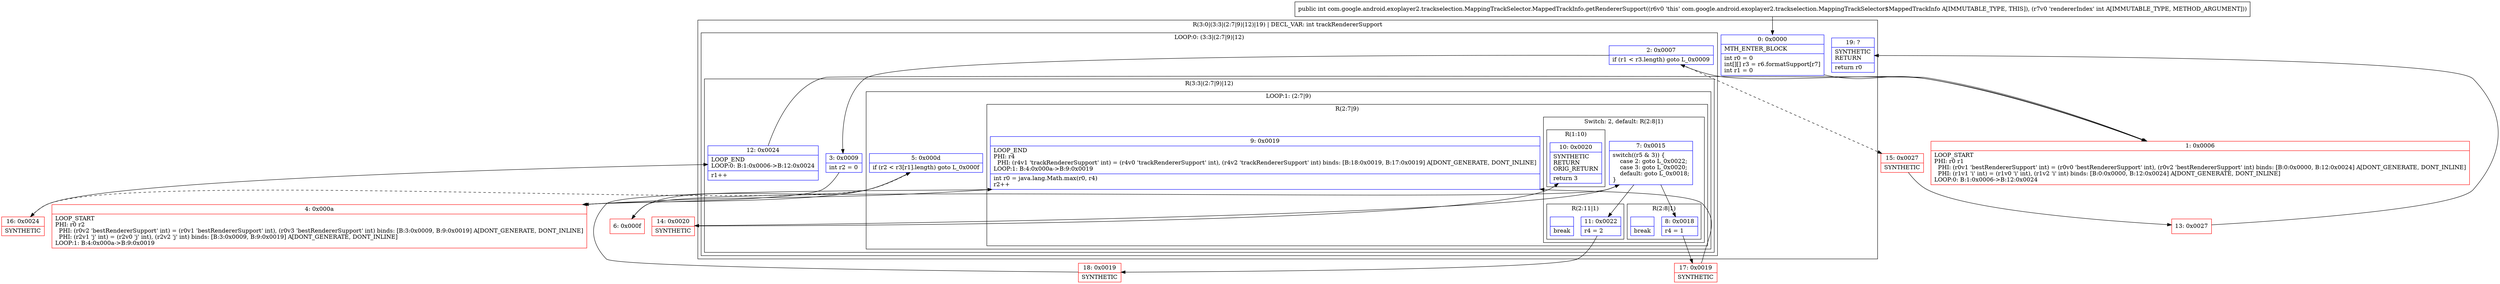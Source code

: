 digraph "CFG forcom.google.android.exoplayer2.trackselection.MappingTrackSelector.MappedTrackInfo.getRendererSupport(I)I" {
subgraph cluster_Region_1516722164 {
label = "R(3:0|(3:3|(2:7|9)|12)|19) | DECL_VAR: int trackRendererSupport\l";
node [shape=record,color=blue];
Node_0 [shape=record,label="{0\:\ 0x0000|MTH_ENTER_BLOCK\l|int r0 = 0\lint[][] r3 = r6.formatSupport[r7]\lint r1 = 0\l}"];
subgraph cluster_LoopRegion_337704651 {
label = "LOOP:0: (3:3|(2:7|9)|12)";
node [shape=record,color=blue];
Node_2 [shape=record,label="{2\:\ 0x0007|if (r1 \< r3.length) goto L_0x0009\l}"];
subgraph cluster_Region_91281690 {
label = "R(3:3|(2:7|9)|12)";
node [shape=record,color=blue];
Node_3 [shape=record,label="{3\:\ 0x0009|int r2 = 0\l}"];
subgraph cluster_LoopRegion_1707670176 {
label = "LOOP:1: (2:7|9)";
node [shape=record,color=blue];
Node_5 [shape=record,label="{5\:\ 0x000d|if (r2 \< r3[r1].length) goto L_0x000f\l}"];
subgraph cluster_Region_1998460428 {
label = "R(2:7|9)";
node [shape=record,color=blue];
subgraph cluster_SwitchRegion_1998954781 {
label = "Switch: 2, default: R(2:8|1)";
node [shape=record,color=blue];
Node_7 [shape=record,label="{7\:\ 0x0015|switch((r5 & 3)) \{\l    case 2: goto L_0x0022;\l    case 3: goto L_0x0020;\l    default: goto L_0x0018;\l\}\l}"];
subgraph cluster_Region_39387598 {
label = "R(2:11|1)";
node [shape=record,color=blue];
Node_11 [shape=record,label="{11\:\ 0x0022|r4 = 2\l}"];
Node_InsnContainer_181059249 [shape=record,label="{|break\l}"];
}
subgraph cluster_Region_1292411724 {
label = "R(1:10)";
node [shape=record,color=blue];
Node_10 [shape=record,label="{10\:\ 0x0020|SYNTHETIC\lRETURN\lORIG_RETURN\l|return 3\l}"];
}
subgraph cluster_Region_299641312 {
label = "R(2:8|1)";
node [shape=record,color=blue];
Node_8 [shape=record,label="{8\:\ 0x0018|r4 = 1\l}"];
Node_InsnContainer_1299808636 [shape=record,label="{|break\l}"];
}
}
Node_9 [shape=record,label="{9\:\ 0x0019|LOOP_END\lPHI: r4 \l  PHI: (r4v1 'trackRendererSupport' int) = (r4v0 'trackRendererSupport' int), (r4v2 'trackRendererSupport' int) binds: [B:18:0x0019, B:17:0x0019] A[DONT_GENERATE, DONT_INLINE]\lLOOP:1: B:4:0x000a\-\>B:9:0x0019\l|int r0 = java.lang.Math.max(r0, r4)\lr2++\l}"];
}
}
Node_12 [shape=record,label="{12\:\ 0x0024|LOOP_END\lLOOP:0: B:1:0x0006\-\>B:12:0x0024\l|r1++\l}"];
}
}
Node_19 [shape=record,label="{19\:\ ?|SYNTHETIC\lRETURN\l|return r0\l}"];
}
Node_1 [shape=record,color=red,label="{1\:\ 0x0006|LOOP_START\lPHI: r0 r1 \l  PHI: (r0v1 'bestRendererSupport' int) = (r0v0 'bestRendererSupport' int), (r0v2 'bestRendererSupport' int) binds: [B:0:0x0000, B:12:0x0024] A[DONT_GENERATE, DONT_INLINE]\l  PHI: (r1v1 'i' int) = (r1v0 'i' int), (r1v2 'i' int) binds: [B:0:0x0000, B:12:0x0024] A[DONT_GENERATE, DONT_INLINE]\lLOOP:0: B:1:0x0006\-\>B:12:0x0024\l}"];
Node_4 [shape=record,color=red,label="{4\:\ 0x000a|LOOP_START\lPHI: r0 r2 \l  PHI: (r0v2 'bestRendererSupport' int) = (r0v1 'bestRendererSupport' int), (r0v3 'bestRendererSupport' int) binds: [B:3:0x0009, B:9:0x0019] A[DONT_GENERATE, DONT_INLINE]\l  PHI: (r2v1 'j' int) = (r2v0 'j' int), (r2v2 'j' int) binds: [B:3:0x0009, B:9:0x0019] A[DONT_GENERATE, DONT_INLINE]\lLOOP:1: B:4:0x000a\-\>B:9:0x0019\l}"];
Node_6 [shape=record,color=red,label="{6\:\ 0x000f}"];
Node_13 [shape=record,color=red,label="{13\:\ 0x0027}"];
Node_14 [shape=record,color=red,label="{14\:\ 0x0020|SYNTHETIC\l}"];
Node_15 [shape=record,color=red,label="{15\:\ 0x0027|SYNTHETIC\l}"];
Node_16 [shape=record,color=red,label="{16\:\ 0x0024|SYNTHETIC\l}"];
Node_17 [shape=record,color=red,label="{17\:\ 0x0019|SYNTHETIC\l}"];
Node_18 [shape=record,color=red,label="{18\:\ 0x0019|SYNTHETIC\l}"];
MethodNode[shape=record,label="{public int com.google.android.exoplayer2.trackselection.MappingTrackSelector.MappedTrackInfo.getRendererSupport((r6v0 'this' com.google.android.exoplayer2.trackselection.MappingTrackSelector$MappedTrackInfo A[IMMUTABLE_TYPE, THIS]), (r7v0 'rendererIndex' int A[IMMUTABLE_TYPE, METHOD_ARGUMENT])) }"];
MethodNode -> Node_0;
Node_0 -> Node_1;
Node_2 -> Node_3;
Node_2 -> Node_15[style=dashed];
Node_3 -> Node_4;
Node_5 -> Node_6;
Node_5 -> Node_16[style=dashed];
Node_7 -> Node_8;
Node_7 -> Node_11;
Node_7 -> Node_14;
Node_11 -> Node_18;
Node_8 -> Node_17;
Node_9 -> Node_4;
Node_12 -> Node_1;
Node_1 -> Node_2;
Node_4 -> Node_5;
Node_6 -> Node_7;
Node_13 -> Node_19;
Node_14 -> Node_10;
Node_15 -> Node_13;
Node_16 -> Node_12;
Node_17 -> Node_9;
Node_18 -> Node_9;
}

